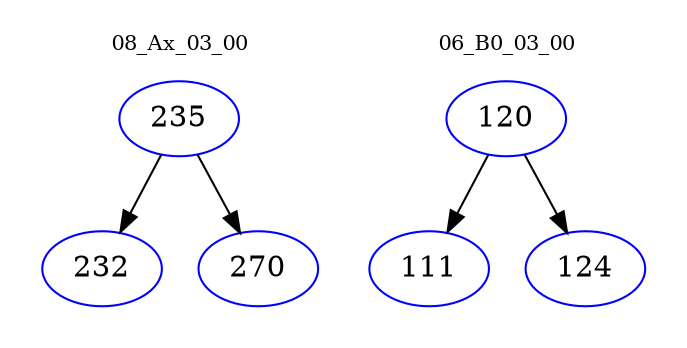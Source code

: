 digraph{
subgraph cluster_0 {
color = white
label = "08_Ax_03_00";
fontsize=10;
T0_235 [label="235", color="blue"]
T0_235 -> T0_232 [color="black"]
T0_232 [label="232", color="blue"]
T0_235 -> T0_270 [color="black"]
T0_270 [label="270", color="blue"]
}
subgraph cluster_1 {
color = white
label = "06_B0_03_00";
fontsize=10;
T1_120 [label="120", color="blue"]
T1_120 -> T1_111 [color="black"]
T1_111 [label="111", color="blue"]
T1_120 -> T1_124 [color="black"]
T1_124 [label="124", color="blue"]
}
}
